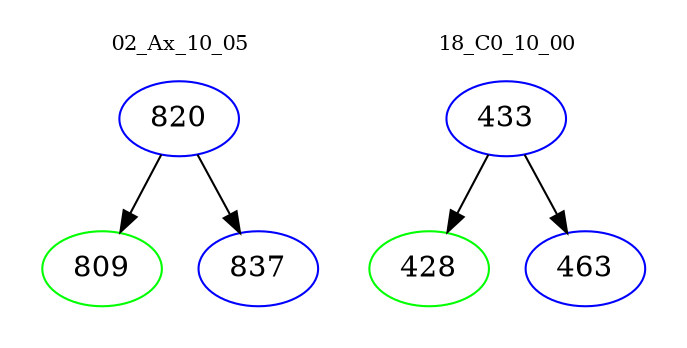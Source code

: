 digraph{
subgraph cluster_0 {
color = white
label = "02_Ax_10_05";
fontsize=10;
T0_820 [label="820", color="blue"]
T0_820 -> T0_809 [color="black"]
T0_809 [label="809", color="green"]
T0_820 -> T0_837 [color="black"]
T0_837 [label="837", color="blue"]
}
subgraph cluster_1 {
color = white
label = "18_C0_10_00";
fontsize=10;
T1_433 [label="433", color="blue"]
T1_433 -> T1_428 [color="black"]
T1_428 [label="428", color="green"]
T1_433 -> T1_463 [color="black"]
T1_463 [label="463", color="blue"]
}
}
